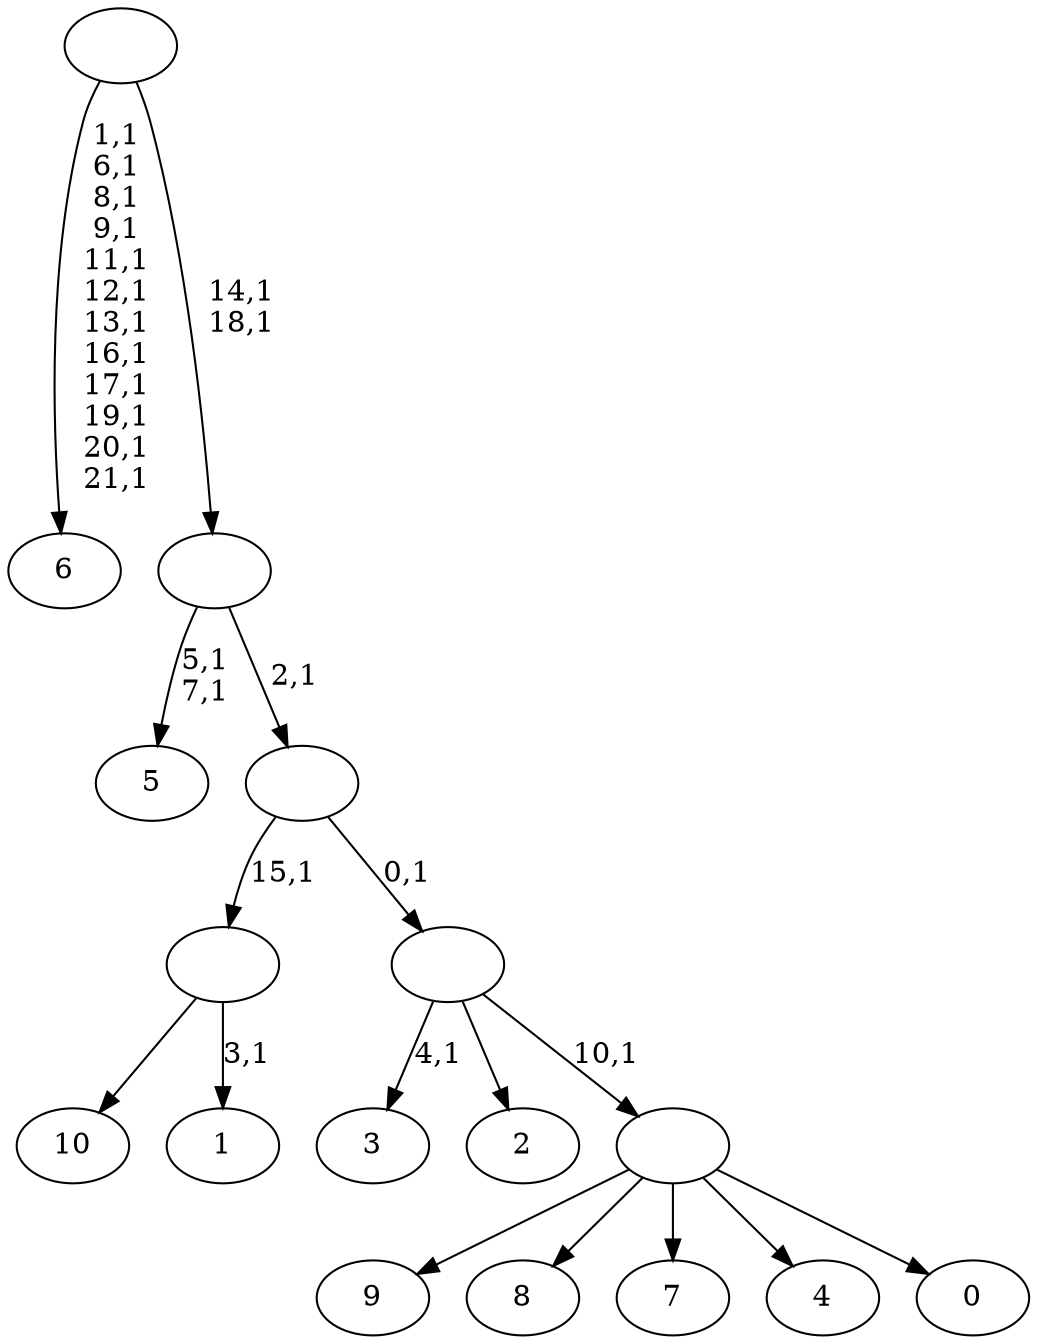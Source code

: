 digraph T {
	33 [label="10"]
	32 [label="9"]
	31 [label="8"]
	30 [label="7"]
	29 [label="6"]
	16 [label="5"]
	13 [label="4"]
	12 [label="3"]
	10 [label="2"]
	9 [label="1"]
	7 [label=""]
	6 [label="0"]
	5 [label=""]
	4 [label=""]
	3 [label=""]
	2 [label=""]
	0 [label=""]
	7 -> 9 [label="3,1"]
	7 -> 33 [label=""]
	5 -> 32 [label=""]
	5 -> 31 [label=""]
	5 -> 30 [label=""]
	5 -> 13 [label=""]
	5 -> 6 [label=""]
	4 -> 12 [label="4,1"]
	4 -> 10 [label=""]
	4 -> 5 [label="10,1"]
	3 -> 7 [label="15,1"]
	3 -> 4 [label="0,1"]
	2 -> 16 [label="5,1\n7,1"]
	2 -> 3 [label="2,1"]
	0 -> 2 [label="14,1\n18,1"]
	0 -> 29 [label="1,1\n6,1\n8,1\n9,1\n11,1\n12,1\n13,1\n16,1\n17,1\n19,1\n20,1\n21,1"]
}

